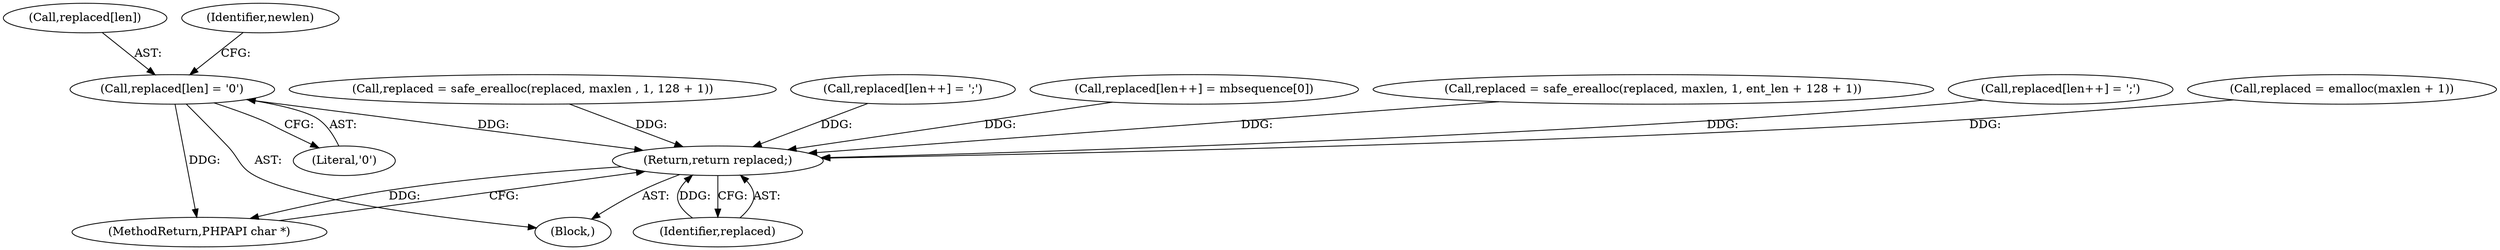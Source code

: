 digraph "0_php-src_0da8b8b801f9276359262f1ef8274c7812d3dfda?w=1_5@array" {
"1000780" [label="(Call,replaced[len] = '\0')"];
"1000789" [label="(Return,return replaced;)"];
"1000781" [label="(Call,replaced[len])"];
"1000791" [label="(MethodReturn,PHPAPI char *)"];
"1000564" [label="(Call,replaced[len++] = mbsequence[0])"];
"1000734" [label="(Call,replaced = safe_erealloc(replaced, maxlen, 1, ent_len + 128 + 1))"];
"1000769" [label="(Call,replaced[len++] = ';')"];
"1000266" [label="(Call,replaced = emalloc(maxlen + 1))"];
"1000140" [label="(Block,)"];
"1000784" [label="(Literal,'\0')"];
"1000317" [label="(Call,replaced = safe_erealloc(replaced, maxlen , 1, 128 + 1))"];
"1000787" [label="(Identifier,newlen)"];
"1000790" [label="(Identifier,replaced)"];
"1000780" [label="(Call,replaced[len] = '\0')"];
"1000476" [label="(Call,replaced[len++] = ';')"];
"1000789" [label="(Return,return replaced;)"];
"1000780" -> "1000140"  [label="AST: "];
"1000780" -> "1000784"  [label="CFG: "];
"1000781" -> "1000780"  [label="AST: "];
"1000784" -> "1000780"  [label="AST: "];
"1000787" -> "1000780"  [label="CFG: "];
"1000780" -> "1000791"  [label="DDG: "];
"1000780" -> "1000789"  [label="DDG: "];
"1000789" -> "1000140"  [label="AST: "];
"1000789" -> "1000790"  [label="CFG: "];
"1000790" -> "1000789"  [label="AST: "];
"1000791" -> "1000789"  [label="CFG: "];
"1000789" -> "1000791"  [label="DDG: "];
"1000790" -> "1000789"  [label="DDG: "];
"1000734" -> "1000789"  [label="DDG: "];
"1000317" -> "1000789"  [label="DDG: "];
"1000769" -> "1000789"  [label="DDG: "];
"1000476" -> "1000789"  [label="DDG: "];
"1000564" -> "1000789"  [label="DDG: "];
"1000266" -> "1000789"  [label="DDG: "];
}
